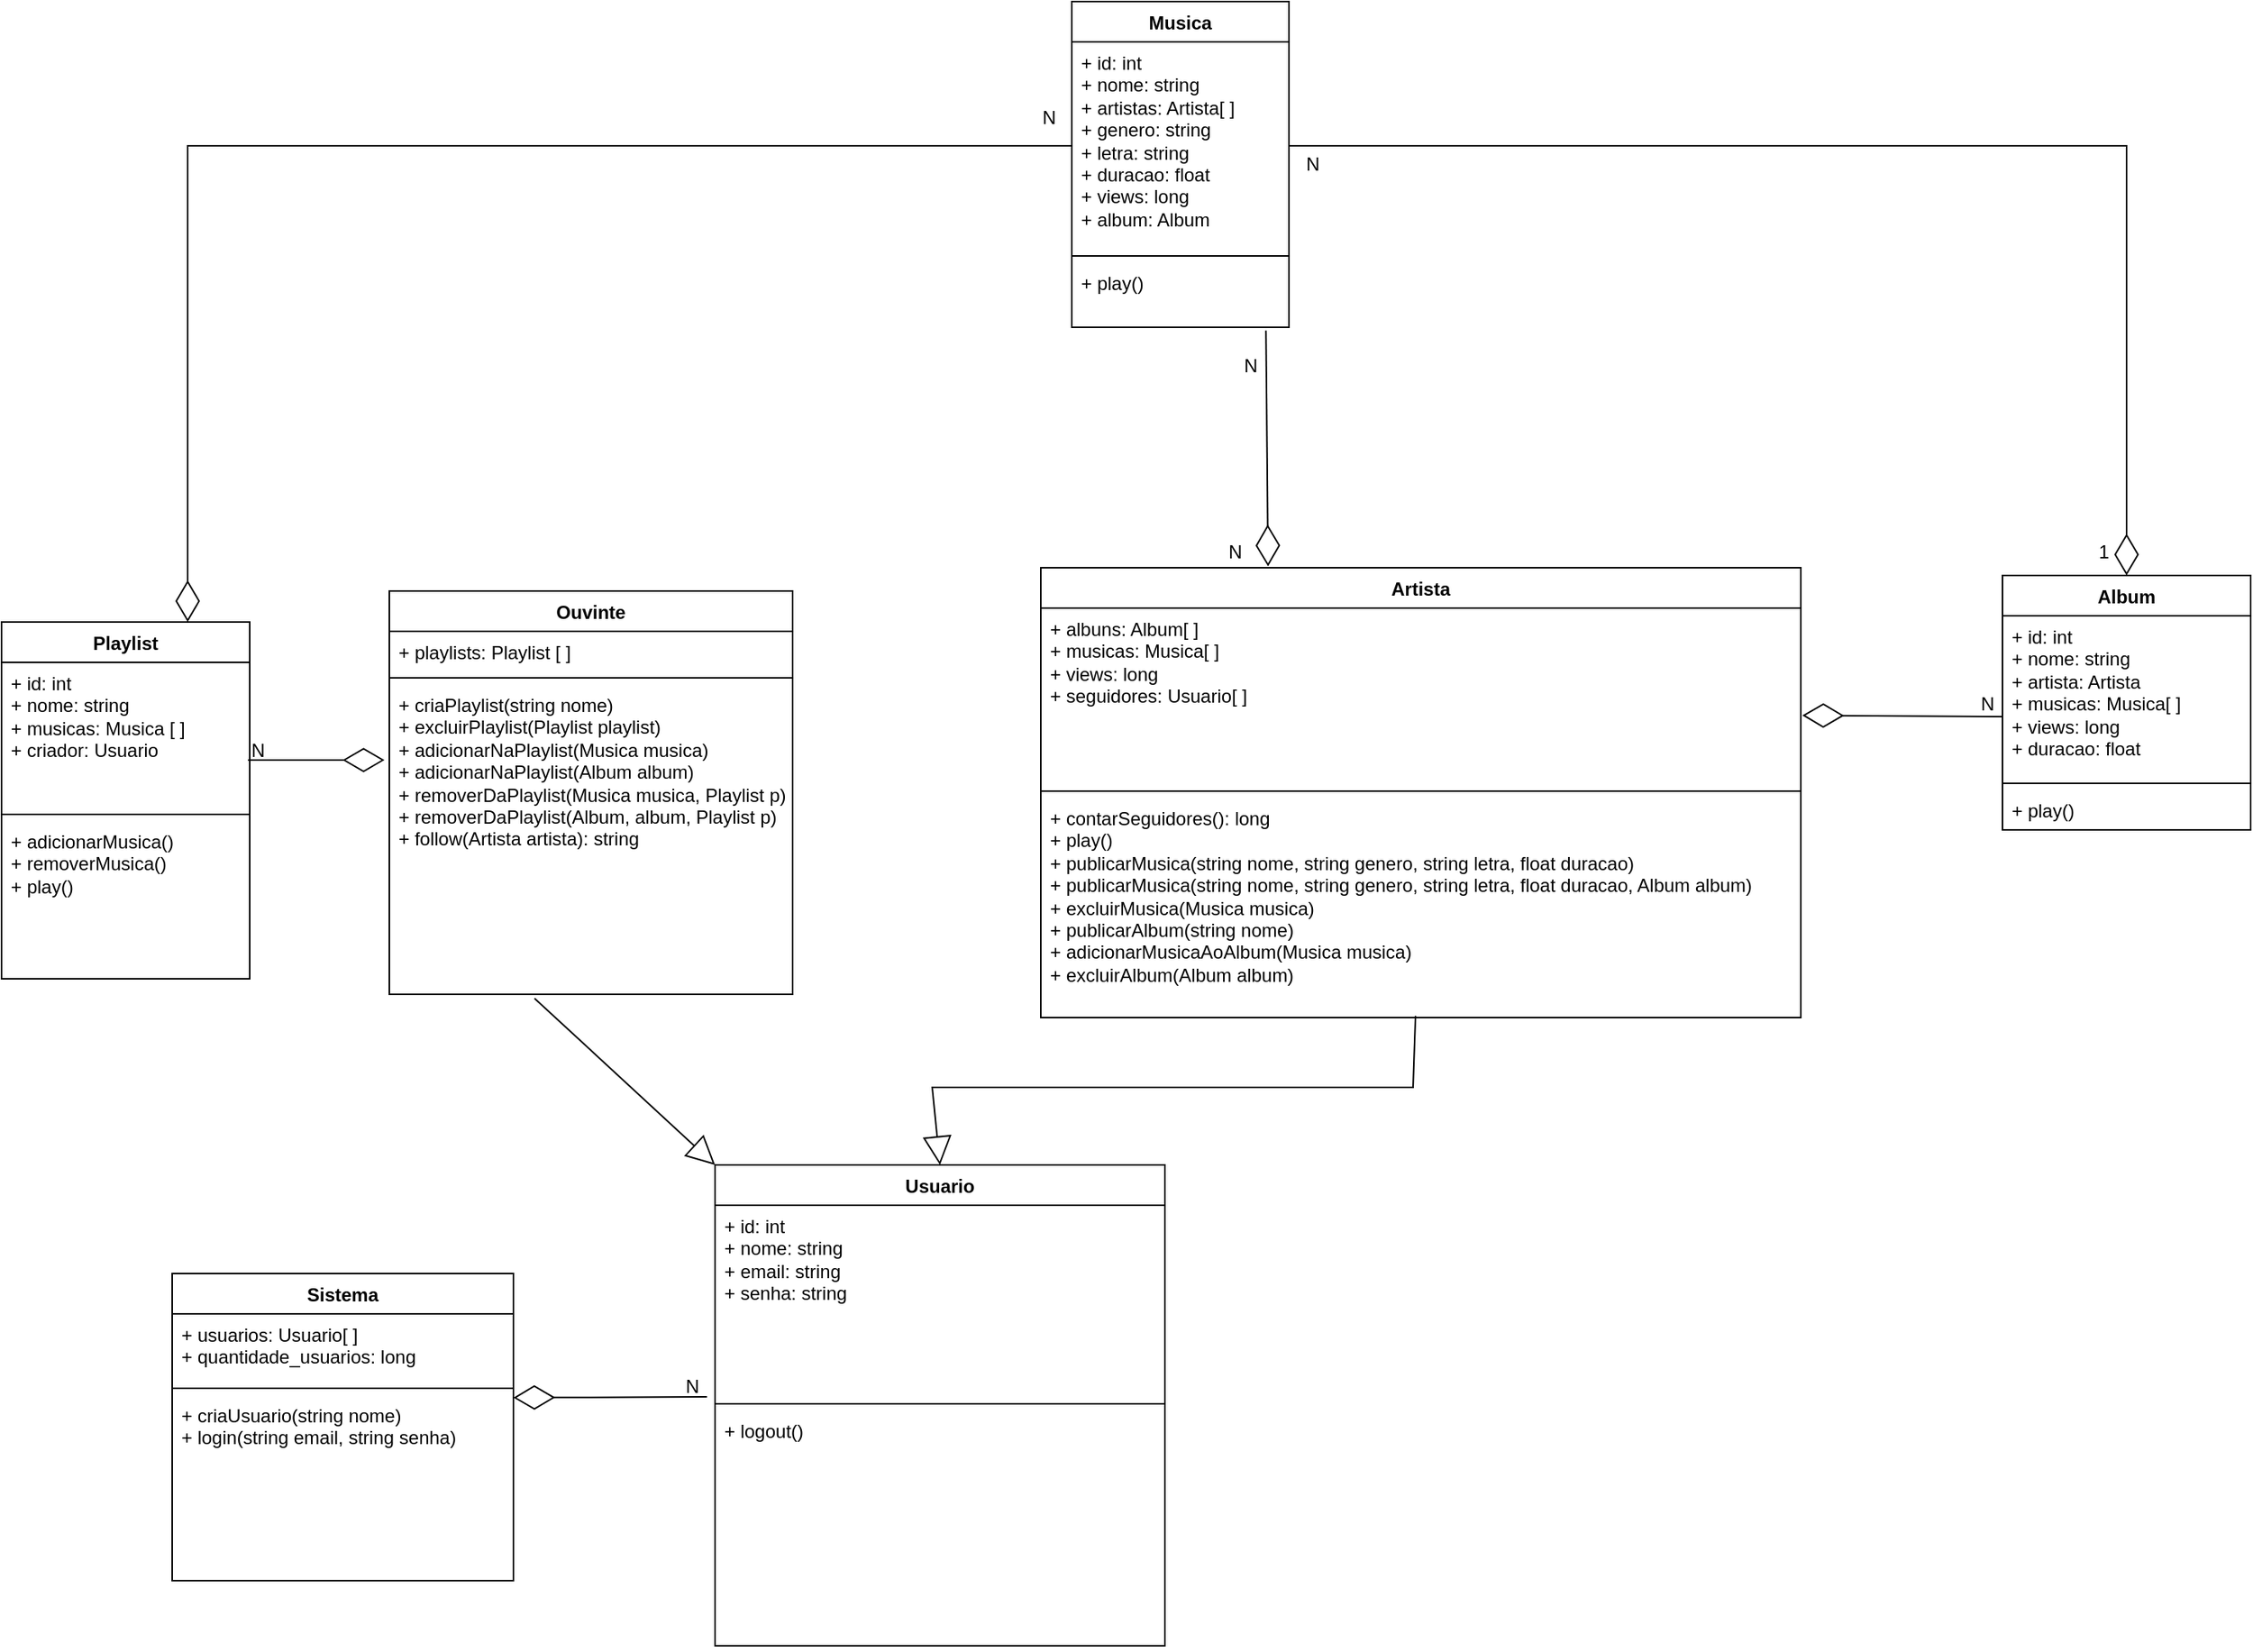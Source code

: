 <mxfile version="24.3.1" type="github">
  <diagram id="C5RBs43oDa-KdzZeNtuy" name="Page-1">
    <mxGraphModel dx="1075" dy="1751" grid="1" gridSize="10" guides="1" tooltips="1" connect="1" arrows="1" fold="1" page="1" pageScale="1" pageWidth="827" pageHeight="1169" math="0" shadow="0">
      <root>
        <mxCell id="WIyWlLk6GJQsqaUBKTNV-0" />
        <mxCell id="WIyWlLk6GJQsqaUBKTNV-1" parent="WIyWlLk6GJQsqaUBKTNV-0" />
        <mxCell id="Qz4DSYTSkl4mfM7tazpU-0" value="Musica" style="swimlane;fontStyle=1;align=center;verticalAlign=top;childLayout=stackLayout;horizontal=1;startSize=26;horizontalStack=0;resizeParent=1;resizeParentMax=0;resizeLast=0;collapsible=1;marginBottom=0;whiteSpace=wrap;html=1;" vertex="1" parent="WIyWlLk6GJQsqaUBKTNV-1">
          <mxGeometry y="-10" width="140" height="210" as="geometry" />
        </mxCell>
        <mxCell id="Qz4DSYTSkl4mfM7tazpU-1" value="+ id: int&lt;br&gt;+ nome: string&lt;br&gt;+ artistas: Artista[ ]&lt;br&gt;+ genero: string&lt;br&gt;+ letra: string&lt;div&gt;+ duracao: float&lt;br&gt;+ views: long&lt;br&gt;+ album: Album&lt;/div&gt;" style="text;strokeColor=none;fillColor=none;align=left;verticalAlign=top;spacingLeft=4;spacingRight=4;overflow=hidden;rotatable=0;points=[[0,0.5],[1,0.5]];portConstraint=eastwest;whiteSpace=wrap;html=1;" vertex="1" parent="Qz4DSYTSkl4mfM7tazpU-0">
          <mxGeometry y="26" width="140" height="134" as="geometry" />
        </mxCell>
        <mxCell id="Qz4DSYTSkl4mfM7tazpU-2" value="" style="line;strokeWidth=1;fillColor=none;align=left;verticalAlign=middle;spacingTop=-1;spacingLeft=3;spacingRight=3;rotatable=0;labelPosition=right;points=[];portConstraint=eastwest;strokeColor=inherit;" vertex="1" parent="Qz4DSYTSkl4mfM7tazpU-0">
          <mxGeometry y="160" width="140" height="8" as="geometry" />
        </mxCell>
        <mxCell id="Qz4DSYTSkl4mfM7tazpU-3" value="&lt;div&gt;+ play()&lt;/div&gt;" style="text;strokeColor=none;fillColor=none;align=left;verticalAlign=top;spacingLeft=4;spacingRight=4;overflow=hidden;rotatable=0;points=[[0,0.5],[1,0.5]];portConstraint=eastwest;whiteSpace=wrap;html=1;" vertex="1" parent="Qz4DSYTSkl4mfM7tazpU-0">
          <mxGeometry y="168" width="140" height="42" as="geometry" />
        </mxCell>
        <mxCell id="Qz4DSYTSkl4mfM7tazpU-4" value="Artista" style="swimlane;fontStyle=1;align=center;verticalAlign=top;childLayout=stackLayout;horizontal=1;startSize=26;horizontalStack=0;resizeParent=1;resizeParentMax=0;resizeLast=0;collapsible=1;marginBottom=0;whiteSpace=wrap;html=1;" vertex="1" parent="WIyWlLk6GJQsqaUBKTNV-1">
          <mxGeometry x="-20" y="355" width="490" height="290" as="geometry" />
        </mxCell>
        <mxCell id="Qz4DSYTSkl4mfM7tazpU-5" value="+ albuns: Album[ ]&lt;div&gt;+ musicas: Musica[ ]&amp;nbsp;&lt;/div&gt;&lt;div&gt;+ views: long&lt;br&gt;+ seguidores: Usuario[ ]&amp;nbsp;&lt;/div&gt;" style="text;strokeColor=none;fillColor=none;align=left;verticalAlign=top;spacingLeft=4;spacingRight=4;overflow=hidden;rotatable=0;points=[[0,0.5],[1,0.5]];portConstraint=eastwest;whiteSpace=wrap;html=1;" vertex="1" parent="Qz4DSYTSkl4mfM7tazpU-4">
          <mxGeometry y="26" width="490" height="114" as="geometry" />
        </mxCell>
        <mxCell id="Qz4DSYTSkl4mfM7tazpU-6" value="" style="line;strokeWidth=1;fillColor=none;align=left;verticalAlign=middle;spacingTop=-1;spacingLeft=3;spacingRight=3;rotatable=0;labelPosition=right;points=[];portConstraint=eastwest;strokeColor=inherit;" vertex="1" parent="Qz4DSYTSkl4mfM7tazpU-4">
          <mxGeometry y="140" width="490" height="8" as="geometry" />
        </mxCell>
        <mxCell id="Qz4DSYTSkl4mfM7tazpU-7" value="+ contarSeguidores(): long&lt;br&gt;+ play()&lt;br&gt;+ publicarMusica(string nome, string genero, string letra, float duracao)&lt;div&gt;+ publicarMusica(string nome, string genero, string letra, float duracao, Album album)&lt;br&gt;+ excluirMusica(Musica musica)&lt;br&gt;+ publicarAlbum(string nome)&lt;br&gt;+ adicionarMusicaAoAlbum(Musica musica)&lt;br&gt;+ excluirAlbum(Album album)&lt;/div&gt;" style="text;strokeColor=none;fillColor=none;align=left;verticalAlign=top;spacingLeft=4;spacingRight=4;overflow=hidden;rotatable=0;points=[[0,0.5],[1,0.5]];portConstraint=eastwest;whiteSpace=wrap;html=1;" vertex="1" parent="Qz4DSYTSkl4mfM7tazpU-4">
          <mxGeometry y="148" width="490" height="142" as="geometry" />
        </mxCell>
        <mxCell id="Qz4DSYTSkl4mfM7tazpU-8" value="Usuario" style="swimlane;fontStyle=1;align=center;verticalAlign=top;childLayout=stackLayout;horizontal=1;startSize=26;horizontalStack=0;resizeParent=1;resizeParentMax=0;resizeLast=0;collapsible=1;marginBottom=0;whiteSpace=wrap;html=1;" vertex="1" parent="WIyWlLk6GJQsqaUBKTNV-1">
          <mxGeometry x="-230" y="740" width="290" height="310" as="geometry" />
        </mxCell>
        <mxCell id="Qz4DSYTSkl4mfM7tazpU-9" value="+ id: int&lt;br&gt;+ nome: string&lt;br&gt;+ email: string&lt;br&gt;+ senha: string" style="text;strokeColor=none;fillColor=none;align=left;verticalAlign=top;spacingLeft=4;spacingRight=4;overflow=hidden;rotatable=0;points=[[0,0.5],[1,0.5]];portConstraint=eastwest;whiteSpace=wrap;html=1;" vertex="1" parent="Qz4DSYTSkl4mfM7tazpU-8">
          <mxGeometry y="26" width="290" height="124" as="geometry" />
        </mxCell>
        <mxCell id="Qz4DSYTSkl4mfM7tazpU-10" value="" style="line;strokeWidth=1;fillColor=none;align=left;verticalAlign=middle;spacingTop=-1;spacingLeft=3;spacingRight=3;rotatable=0;labelPosition=right;points=[];portConstraint=eastwest;strokeColor=inherit;" vertex="1" parent="Qz4DSYTSkl4mfM7tazpU-8">
          <mxGeometry y="150" width="290" height="8" as="geometry" />
        </mxCell>
        <mxCell id="Qz4DSYTSkl4mfM7tazpU-11" value="+ logout()" style="text;strokeColor=none;fillColor=none;align=left;verticalAlign=top;spacingLeft=4;spacingRight=4;overflow=hidden;rotatable=0;points=[[0,0.5],[1,0.5]];portConstraint=eastwest;whiteSpace=wrap;html=1;" vertex="1" parent="Qz4DSYTSkl4mfM7tazpU-8">
          <mxGeometry y="158" width="290" height="152" as="geometry" />
        </mxCell>
        <mxCell id="Qz4DSYTSkl4mfM7tazpU-12" value="Sistema" style="swimlane;fontStyle=1;align=center;verticalAlign=top;childLayout=stackLayout;horizontal=1;startSize=26;horizontalStack=0;resizeParent=1;resizeParentMax=0;resizeLast=0;collapsible=1;marginBottom=0;whiteSpace=wrap;html=1;" vertex="1" parent="WIyWlLk6GJQsqaUBKTNV-1">
          <mxGeometry x="-580" y="810" width="220" height="198" as="geometry" />
        </mxCell>
        <mxCell id="Qz4DSYTSkl4mfM7tazpU-13" value="+ usuarios: Usuario[ ]&amp;nbsp;&lt;br&gt;+ quantidade_usuarios: long" style="text;strokeColor=none;fillColor=none;align=left;verticalAlign=top;spacingLeft=4;spacingRight=4;overflow=hidden;rotatable=0;points=[[0,0.5],[1,0.5]];portConstraint=eastwest;whiteSpace=wrap;html=1;" vertex="1" parent="Qz4DSYTSkl4mfM7tazpU-12">
          <mxGeometry y="26" width="220" height="44" as="geometry" />
        </mxCell>
        <mxCell id="Qz4DSYTSkl4mfM7tazpU-14" value="" style="line;strokeWidth=1;fillColor=none;align=left;verticalAlign=middle;spacingTop=-1;spacingLeft=3;spacingRight=3;rotatable=0;labelPosition=right;points=[];portConstraint=eastwest;strokeColor=inherit;" vertex="1" parent="Qz4DSYTSkl4mfM7tazpU-12">
          <mxGeometry y="70" width="220" height="8" as="geometry" />
        </mxCell>
        <mxCell id="Qz4DSYTSkl4mfM7tazpU-15" value="+ criaUsuario(string nome)&lt;br&gt;+ login(string email, string senha)" style="text;strokeColor=none;fillColor=none;align=left;verticalAlign=top;spacingLeft=4;spacingRight=4;overflow=hidden;rotatable=0;points=[[0,0.5],[1,0.5]];portConstraint=eastwest;whiteSpace=wrap;html=1;" vertex="1" parent="Qz4DSYTSkl4mfM7tazpU-12">
          <mxGeometry y="78" width="220" height="120" as="geometry" />
        </mxCell>
        <mxCell id="Qz4DSYTSkl4mfM7tazpU-16" value="Album" style="swimlane;fontStyle=1;align=center;verticalAlign=top;childLayout=stackLayout;horizontal=1;startSize=26;horizontalStack=0;resizeParent=1;resizeParentMax=0;resizeLast=0;collapsible=1;marginBottom=0;whiteSpace=wrap;html=1;" vertex="1" parent="WIyWlLk6GJQsqaUBKTNV-1">
          <mxGeometry x="600" y="360" width="160" height="164" as="geometry" />
        </mxCell>
        <mxCell id="Qz4DSYTSkl4mfM7tazpU-17" value="+ id: int&lt;br&gt;+ nome: string&lt;br&gt;+ artista: Artista&lt;br&gt;+ musicas: Musica[ ]&lt;br&gt;+ views: long&lt;br&gt;+ duracao: float" style="text;strokeColor=none;fillColor=none;align=left;verticalAlign=top;spacingLeft=4;spacingRight=4;overflow=hidden;rotatable=0;points=[[0,0.5],[1,0.5]];portConstraint=eastwest;whiteSpace=wrap;html=1;" vertex="1" parent="Qz4DSYTSkl4mfM7tazpU-16">
          <mxGeometry y="26" width="160" height="104" as="geometry" />
        </mxCell>
        <mxCell id="Qz4DSYTSkl4mfM7tazpU-18" value="" style="line;strokeWidth=1;fillColor=none;align=left;verticalAlign=middle;spacingTop=-1;spacingLeft=3;spacingRight=3;rotatable=0;labelPosition=right;points=[];portConstraint=eastwest;strokeColor=inherit;" vertex="1" parent="Qz4DSYTSkl4mfM7tazpU-16">
          <mxGeometry y="130" width="160" height="8" as="geometry" />
        </mxCell>
        <mxCell id="Qz4DSYTSkl4mfM7tazpU-19" value="+ play()" style="text;strokeColor=none;fillColor=none;align=left;verticalAlign=top;spacingLeft=4;spacingRight=4;overflow=hidden;rotatable=0;points=[[0,0.5],[1,0.5]];portConstraint=eastwest;whiteSpace=wrap;html=1;" vertex="1" parent="Qz4DSYTSkl4mfM7tazpU-16">
          <mxGeometry y="138" width="160" height="26" as="geometry" />
        </mxCell>
        <mxCell id="Qz4DSYTSkl4mfM7tazpU-24" value="Playlist" style="swimlane;fontStyle=1;align=center;verticalAlign=top;childLayout=stackLayout;horizontal=1;startSize=26;horizontalStack=0;resizeParent=1;resizeParentMax=0;resizeLast=0;collapsible=1;marginBottom=0;whiteSpace=wrap;html=1;" vertex="1" parent="WIyWlLk6GJQsqaUBKTNV-1">
          <mxGeometry x="-690" y="390" width="160" height="230" as="geometry" />
        </mxCell>
        <mxCell id="Qz4DSYTSkl4mfM7tazpU-25" value="+ id: int&lt;div&gt;+ nome: string&lt;br&gt;+ musicas: Musica [ ]&lt;/div&gt;&lt;div&gt;+ criador: Usuario&lt;/div&gt;" style="text;strokeColor=none;fillColor=none;align=left;verticalAlign=top;spacingLeft=4;spacingRight=4;overflow=hidden;rotatable=0;points=[[0,0.5],[1,0.5]];portConstraint=eastwest;whiteSpace=wrap;html=1;" vertex="1" parent="Qz4DSYTSkl4mfM7tazpU-24">
          <mxGeometry y="26" width="160" height="94" as="geometry" />
        </mxCell>
        <mxCell id="Qz4DSYTSkl4mfM7tazpU-26" value="" style="line;strokeWidth=1;fillColor=none;align=left;verticalAlign=middle;spacingTop=-1;spacingLeft=3;spacingRight=3;rotatable=0;labelPosition=right;points=[];portConstraint=eastwest;strokeColor=inherit;" vertex="1" parent="Qz4DSYTSkl4mfM7tazpU-24">
          <mxGeometry y="120" width="160" height="8" as="geometry" />
        </mxCell>
        <mxCell id="Qz4DSYTSkl4mfM7tazpU-27" value="+ adicionarMusica()&lt;div&gt;+ removerMusica()&lt;br&gt;+ play()&lt;/div&gt;" style="text;strokeColor=none;fillColor=none;align=left;verticalAlign=top;spacingLeft=4;spacingRight=4;overflow=hidden;rotatable=0;points=[[0,0.5],[1,0.5]];portConstraint=eastwest;whiteSpace=wrap;html=1;" vertex="1" parent="Qz4DSYTSkl4mfM7tazpU-24">
          <mxGeometry y="128" width="160" height="102" as="geometry" />
        </mxCell>
        <mxCell id="Qz4DSYTSkl4mfM7tazpU-31" value="Ouvinte" style="swimlane;fontStyle=1;align=center;verticalAlign=top;childLayout=stackLayout;horizontal=1;startSize=26;horizontalStack=0;resizeParent=1;resizeParentMax=0;resizeLast=0;collapsible=1;marginBottom=0;whiteSpace=wrap;html=1;" vertex="1" parent="WIyWlLk6GJQsqaUBKTNV-1">
          <mxGeometry x="-440" y="370" width="260" height="260" as="geometry" />
        </mxCell>
        <mxCell id="Qz4DSYTSkl4mfM7tazpU-32" value="+ playlists: Playlist [ ]&amp;nbsp;" style="text;strokeColor=none;fillColor=none;align=left;verticalAlign=top;spacingLeft=4;spacingRight=4;overflow=hidden;rotatable=0;points=[[0,0.5],[1,0.5]];portConstraint=eastwest;whiteSpace=wrap;html=1;" vertex="1" parent="Qz4DSYTSkl4mfM7tazpU-31">
          <mxGeometry y="26" width="260" height="26" as="geometry" />
        </mxCell>
        <mxCell id="Qz4DSYTSkl4mfM7tazpU-33" value="" style="line;strokeWidth=1;fillColor=none;align=left;verticalAlign=middle;spacingTop=-1;spacingLeft=3;spacingRight=3;rotatable=0;labelPosition=right;points=[];portConstraint=eastwest;strokeColor=inherit;" vertex="1" parent="Qz4DSYTSkl4mfM7tazpU-31">
          <mxGeometry y="52" width="260" height="8" as="geometry" />
        </mxCell>
        <mxCell id="Qz4DSYTSkl4mfM7tazpU-34" value="+ criaPlaylist(string nome)&lt;br&gt;+ excluirPlaylist(Playlist playlist)&lt;br&gt;+ adicionarNaPlaylist(Musica musica)&lt;br&gt;+ adicionarNaPlaylist(Album album)&lt;br&gt;+ removerDaPlaylist(Musica musica, Playlist p)&lt;br&gt;+ removerDaPlaylist(Album, album, Playlist p)&lt;br&gt;+ follow(Artista artista): string" style="text;strokeColor=none;fillColor=none;align=left;verticalAlign=top;spacingLeft=4;spacingRight=4;overflow=hidden;rotatable=0;points=[[0,0.5],[1,0.5]];portConstraint=eastwest;whiteSpace=wrap;html=1;" vertex="1" parent="Qz4DSYTSkl4mfM7tazpU-31">
          <mxGeometry y="60" width="260" height="200" as="geometry" />
        </mxCell>
        <mxCell id="Qz4DSYTSkl4mfM7tazpU-36" value="" style="endArrow=block;endSize=16;endFill=0;html=1;rounded=0;exitX=0.36;exitY=1.013;exitDx=0;exitDy=0;exitPerimeter=0;entryX=0;entryY=0;entryDx=0;entryDy=0;" edge="1" parent="WIyWlLk6GJQsqaUBKTNV-1" source="Qz4DSYTSkl4mfM7tazpU-34" target="Qz4DSYTSkl4mfM7tazpU-8">
          <mxGeometry width="160" relative="1" as="geometry">
            <mxPoint x="50" y="780" as="sourcePoint" />
            <mxPoint x="210" y="780" as="targetPoint" />
          </mxGeometry>
        </mxCell>
        <mxCell id="Qz4DSYTSkl4mfM7tazpU-37" value="" style="endArrow=block;endSize=16;endFill=0;html=1;rounded=0;exitX=0.493;exitY=0.992;exitDx=0;exitDy=0;exitPerimeter=0;entryX=0.5;entryY=0;entryDx=0;entryDy=0;" edge="1" parent="WIyWlLk6GJQsqaUBKTNV-1" source="Qz4DSYTSkl4mfM7tazpU-7" target="Qz4DSYTSkl4mfM7tazpU-8">
          <mxGeometry width="160" relative="1" as="geometry">
            <mxPoint x="50" y="780" as="sourcePoint" />
            <mxPoint x="-85" y="690" as="targetPoint" />
            <Array as="points">
              <mxPoint x="220" y="690" />
              <mxPoint x="-90" y="690" />
            </Array>
          </mxGeometry>
        </mxCell>
        <mxCell id="Qz4DSYTSkl4mfM7tazpU-38" value="" style="endArrow=diamondThin;endFill=0;endSize=24;html=1;rounded=0;entryX=1.002;entryY=0.607;entryDx=0;entryDy=0;entryPerimeter=0;exitX=0;exitY=0.625;exitDx=0;exitDy=0;exitPerimeter=0;" edge="1" parent="WIyWlLk6GJQsqaUBKTNV-1" source="Qz4DSYTSkl4mfM7tazpU-17" target="Qz4DSYTSkl4mfM7tazpU-5">
          <mxGeometry width="160" relative="1" as="geometry">
            <mxPoint x="510" y="680" as="sourcePoint" />
            <mxPoint x="550" y="540" as="targetPoint" />
            <Array as="points" />
          </mxGeometry>
        </mxCell>
        <mxCell id="Qz4DSYTSkl4mfM7tazpU-39" value="" style="endArrow=diamondThin;endFill=0;endSize=24;html=1;rounded=0;exitX=0.894;exitY=1.051;exitDx=0;exitDy=0;exitPerimeter=0;entryX=0.299;entryY=-0.003;entryDx=0;entryDy=0;entryPerimeter=0;" edge="1" parent="WIyWlLk6GJQsqaUBKTNV-1" source="Qz4DSYTSkl4mfM7tazpU-3" target="Qz4DSYTSkl4mfM7tazpU-4">
          <mxGeometry width="160" relative="1" as="geometry">
            <mxPoint x="580" y="560" as="sourcePoint" />
            <mxPoint x="125" y="350" as="targetPoint" />
            <Array as="points" />
          </mxGeometry>
        </mxCell>
        <mxCell id="Qz4DSYTSkl4mfM7tazpU-40" value="N" style="text;html=1;align=center;verticalAlign=middle;resizable=0;points=[];autosize=1;strokeColor=none;fillColor=none;" vertex="1" parent="WIyWlLk6GJQsqaUBKTNV-1">
          <mxGeometry x="575" y="428" width="30" height="30" as="geometry" />
        </mxCell>
        <mxCell id="Qz4DSYTSkl4mfM7tazpU-41" value="N" style="text;html=1;align=center;verticalAlign=middle;resizable=0;points=[];autosize=1;strokeColor=none;fillColor=none;" vertex="1" parent="WIyWlLk6GJQsqaUBKTNV-1">
          <mxGeometry x="-30" y="50" width="30" height="30" as="geometry" />
        </mxCell>
        <mxCell id="Qz4DSYTSkl4mfM7tazpU-42" value="" style="endArrow=diamondThin;endFill=0;endSize=24;html=1;rounded=0;entryX=-0.012;entryY=0.245;entryDx=0;entryDy=0;entryPerimeter=0;exitX=0.993;exitY=0.67;exitDx=0;exitDy=0;exitPerimeter=0;" edge="1" parent="WIyWlLk6GJQsqaUBKTNV-1" source="Qz4DSYTSkl4mfM7tazpU-25" target="Qz4DSYTSkl4mfM7tazpU-34">
          <mxGeometry width="160" relative="1" as="geometry">
            <mxPoint x="-320" y="320" as="sourcePoint" />
            <mxPoint x="-160" y="320" as="targetPoint" />
          </mxGeometry>
        </mxCell>
        <mxCell id="Qz4DSYTSkl4mfM7tazpU-43" value="N" style="text;html=1;align=center;verticalAlign=middle;resizable=0;points=[];autosize=1;strokeColor=none;fillColor=none;" vertex="1" parent="WIyWlLk6GJQsqaUBKTNV-1">
          <mxGeometry x="-540" y="458" width="30" height="30" as="geometry" />
        </mxCell>
        <mxCell id="Qz4DSYTSkl4mfM7tazpU-45" value="" style="endArrow=diamondThin;endFill=0;endSize=24;html=1;rounded=0;entryX=0.75;entryY=0;entryDx=0;entryDy=0;exitX=0;exitY=0.5;exitDx=0;exitDy=0;" edge="1" parent="WIyWlLk6GJQsqaUBKTNV-1" source="Qz4DSYTSkl4mfM7tazpU-1" target="Qz4DSYTSkl4mfM7tazpU-24">
          <mxGeometry width="160" relative="1" as="geometry">
            <mxPoint x="-570" y="160" as="sourcePoint" />
            <mxPoint x="-390" y="160" as="targetPoint" />
            <Array as="points">
              <mxPoint x="-570" y="83" />
            </Array>
          </mxGeometry>
        </mxCell>
        <mxCell id="Qz4DSYTSkl4mfM7tazpU-47" value="N" style="text;html=1;align=center;verticalAlign=middle;resizable=0;points=[];autosize=1;strokeColor=none;fillColor=none;" vertex="1" parent="WIyWlLk6GJQsqaUBKTNV-1">
          <mxGeometry x="100" y="210" width="30" height="30" as="geometry" />
        </mxCell>
        <mxCell id="Qz4DSYTSkl4mfM7tazpU-48" value="" style="endArrow=diamondThin;endFill=0;endSize=24;html=1;rounded=0;entryX=1;entryY=0.017;entryDx=0;entryDy=0;entryPerimeter=0;exitX=-0.018;exitY=0.996;exitDx=0;exitDy=0;exitPerimeter=0;" edge="1" parent="WIyWlLk6GJQsqaUBKTNV-1" source="Qz4DSYTSkl4mfM7tazpU-9" target="Qz4DSYTSkl4mfM7tazpU-15">
          <mxGeometry width="160" relative="1" as="geometry">
            <mxPoint x="-140" y="610" as="sourcePoint" />
            <mxPoint x="20" y="610" as="targetPoint" />
          </mxGeometry>
        </mxCell>
        <mxCell id="Qz4DSYTSkl4mfM7tazpU-49" value="N" style="text;html=1;align=center;verticalAlign=middle;resizable=0;points=[];autosize=1;strokeColor=none;fillColor=none;" vertex="1" parent="WIyWlLk6GJQsqaUBKTNV-1">
          <mxGeometry x="-260" y="868" width="30" height="30" as="geometry" />
        </mxCell>
        <mxCell id="Qz4DSYTSkl4mfM7tazpU-52" value="N" style="text;html=1;align=center;verticalAlign=middle;resizable=0;points=[];autosize=1;strokeColor=none;fillColor=none;" vertex="1" parent="WIyWlLk6GJQsqaUBKTNV-1">
          <mxGeometry x="90" y="330" width="30" height="30" as="geometry" />
        </mxCell>
        <mxCell id="Qz4DSYTSkl4mfM7tazpU-53" value="" style="endArrow=diamondThin;endFill=0;endSize=24;html=1;rounded=0;exitX=1;exitY=0.5;exitDx=0;exitDy=0;entryX=0.5;entryY=0;entryDx=0;entryDy=0;" edge="1" parent="WIyWlLk6GJQsqaUBKTNV-1" source="Qz4DSYTSkl4mfM7tazpU-1" target="Qz4DSYTSkl4mfM7tazpU-16">
          <mxGeometry width="160" relative="1" as="geometry">
            <mxPoint x="350" y="250" as="sourcePoint" />
            <mxPoint x="510" y="250" as="targetPoint" />
            <Array as="points">
              <mxPoint x="680" y="83" />
            </Array>
          </mxGeometry>
        </mxCell>
        <mxCell id="Qz4DSYTSkl4mfM7tazpU-54" value="N" style="text;html=1;align=center;verticalAlign=middle;resizable=0;points=[];autosize=1;strokeColor=none;fillColor=none;" vertex="1" parent="WIyWlLk6GJQsqaUBKTNV-1">
          <mxGeometry x="140" y="80" width="30" height="30" as="geometry" />
        </mxCell>
        <mxCell id="Qz4DSYTSkl4mfM7tazpU-55" value="1" style="text;html=1;align=center;verticalAlign=middle;resizable=0;points=[];autosize=1;strokeColor=none;fillColor=none;" vertex="1" parent="WIyWlLk6GJQsqaUBKTNV-1">
          <mxGeometry x="650" y="330" width="30" height="30" as="geometry" />
        </mxCell>
      </root>
    </mxGraphModel>
  </diagram>
</mxfile>
